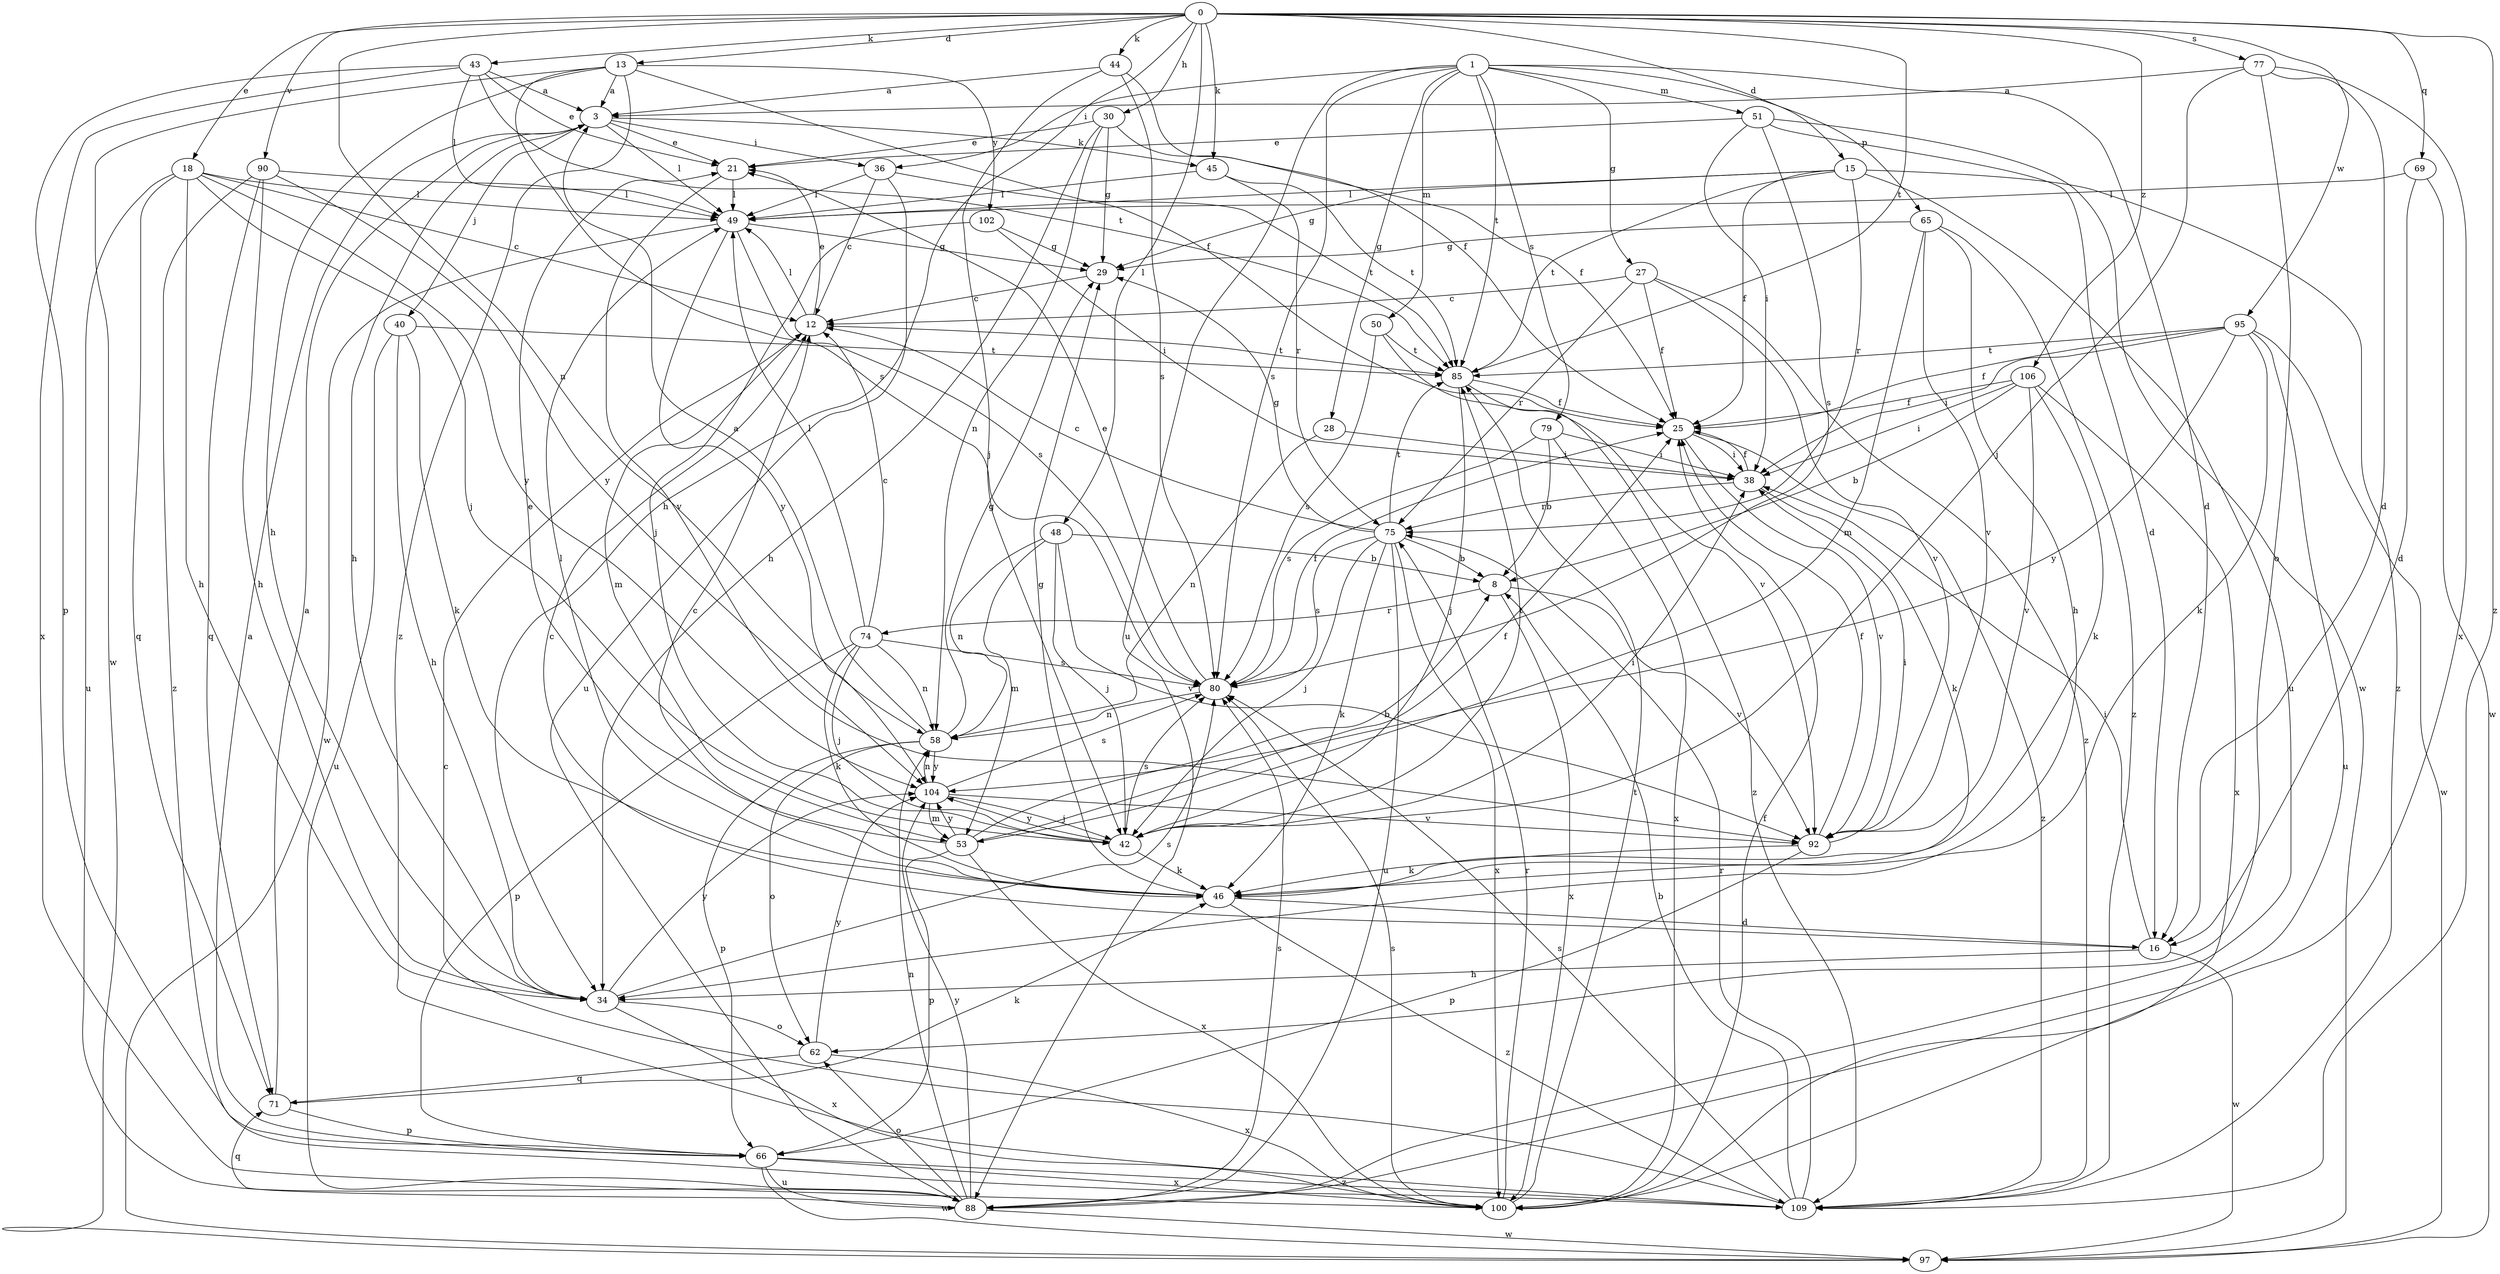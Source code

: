 strict digraph  {
0;
1;
3;
8;
12;
13;
15;
16;
18;
21;
25;
27;
28;
29;
30;
34;
36;
38;
40;
42;
43;
44;
45;
46;
48;
49;
50;
51;
53;
58;
62;
65;
66;
69;
71;
74;
75;
77;
79;
80;
85;
88;
90;
92;
95;
97;
100;
102;
104;
106;
109;
0 -> 13  [label=d];
0 -> 15  [label=d];
0 -> 18  [label=e];
0 -> 30  [label=h];
0 -> 34  [label=h];
0 -> 43  [label=k];
0 -> 44  [label=k];
0 -> 45  [label=k];
0 -> 48  [label=l];
0 -> 58  [label=n];
0 -> 69  [label=q];
0 -> 77  [label=s];
0 -> 85  [label=t];
0 -> 90  [label=v];
0 -> 95  [label=w];
0 -> 106  [label=z];
0 -> 109  [label=z];
1 -> 16  [label=d];
1 -> 27  [label=g];
1 -> 28  [label=g];
1 -> 36  [label=i];
1 -> 50  [label=m];
1 -> 51  [label=m];
1 -> 65  [label=p];
1 -> 79  [label=s];
1 -> 80  [label=s];
1 -> 85  [label=t];
1 -> 88  [label=u];
3 -> 21  [label=e];
3 -> 34  [label=h];
3 -> 36  [label=i];
3 -> 40  [label=j];
3 -> 45  [label=k];
3 -> 49  [label=l];
8 -> 74  [label=r];
8 -> 92  [label=v];
8 -> 100  [label=x];
12 -> 21  [label=e];
12 -> 49  [label=l];
12 -> 53  [label=m];
12 -> 85  [label=t];
13 -> 3  [label=a];
13 -> 25  [label=f];
13 -> 34  [label=h];
13 -> 80  [label=s];
13 -> 97  [label=w];
13 -> 102  [label=y];
13 -> 109  [label=z];
15 -> 25  [label=f];
15 -> 29  [label=g];
15 -> 49  [label=l];
15 -> 75  [label=r];
15 -> 85  [label=t];
15 -> 88  [label=u];
15 -> 109  [label=z];
16 -> 12  [label=c];
16 -> 34  [label=h];
16 -> 38  [label=i];
16 -> 97  [label=w];
18 -> 12  [label=c];
18 -> 34  [label=h];
18 -> 42  [label=j];
18 -> 49  [label=l];
18 -> 71  [label=q];
18 -> 88  [label=u];
18 -> 104  [label=y];
21 -> 49  [label=l];
21 -> 92  [label=v];
25 -> 38  [label=i];
25 -> 92  [label=v];
25 -> 109  [label=z];
27 -> 12  [label=c];
27 -> 25  [label=f];
27 -> 75  [label=r];
27 -> 92  [label=v];
27 -> 109  [label=z];
28 -> 38  [label=i];
28 -> 58  [label=n];
29 -> 12  [label=c];
30 -> 21  [label=e];
30 -> 25  [label=f];
30 -> 29  [label=g];
30 -> 34  [label=h];
30 -> 58  [label=n];
34 -> 62  [label=o];
34 -> 80  [label=s];
34 -> 100  [label=x];
34 -> 104  [label=y];
36 -> 12  [label=c];
36 -> 49  [label=l];
36 -> 85  [label=t];
36 -> 88  [label=u];
38 -> 25  [label=f];
38 -> 46  [label=k];
38 -> 75  [label=r];
40 -> 34  [label=h];
40 -> 46  [label=k];
40 -> 85  [label=t];
40 -> 88  [label=u];
42 -> 38  [label=i];
42 -> 46  [label=k];
42 -> 80  [label=s];
42 -> 85  [label=t];
42 -> 104  [label=y];
43 -> 3  [label=a];
43 -> 21  [label=e];
43 -> 49  [label=l];
43 -> 66  [label=p];
43 -> 85  [label=t];
43 -> 100  [label=x];
44 -> 3  [label=a];
44 -> 25  [label=f];
44 -> 42  [label=j];
44 -> 80  [label=s];
45 -> 49  [label=l];
45 -> 75  [label=r];
45 -> 85  [label=t];
46 -> 12  [label=c];
46 -> 16  [label=d];
46 -> 29  [label=g];
46 -> 49  [label=l];
46 -> 109  [label=z];
48 -> 8  [label=b];
48 -> 42  [label=j];
48 -> 53  [label=m];
48 -> 58  [label=n];
48 -> 92  [label=v];
49 -> 29  [label=g];
49 -> 80  [label=s];
49 -> 97  [label=w];
49 -> 104  [label=y];
50 -> 80  [label=s];
50 -> 85  [label=t];
50 -> 92  [label=v];
51 -> 16  [label=d];
51 -> 21  [label=e];
51 -> 38  [label=i];
51 -> 80  [label=s];
51 -> 97  [label=w];
53 -> 8  [label=b];
53 -> 21  [label=e];
53 -> 25  [label=f];
53 -> 66  [label=p];
53 -> 100  [label=x];
53 -> 104  [label=y];
58 -> 3  [label=a];
58 -> 29  [label=g];
58 -> 62  [label=o];
58 -> 66  [label=p];
58 -> 104  [label=y];
62 -> 71  [label=q];
62 -> 100  [label=x];
62 -> 104  [label=y];
65 -> 29  [label=g];
65 -> 34  [label=h];
65 -> 53  [label=m];
65 -> 92  [label=v];
65 -> 109  [label=z];
66 -> 3  [label=a];
66 -> 88  [label=u];
66 -> 97  [label=w];
66 -> 100  [label=x];
66 -> 109  [label=z];
69 -> 16  [label=d];
69 -> 49  [label=l];
69 -> 97  [label=w];
71 -> 3  [label=a];
71 -> 46  [label=k];
71 -> 66  [label=p];
74 -> 12  [label=c];
74 -> 42  [label=j];
74 -> 46  [label=k];
74 -> 49  [label=l];
74 -> 58  [label=n];
74 -> 66  [label=p];
74 -> 80  [label=s];
75 -> 8  [label=b];
75 -> 12  [label=c];
75 -> 29  [label=g];
75 -> 42  [label=j];
75 -> 46  [label=k];
75 -> 80  [label=s];
75 -> 85  [label=t];
75 -> 88  [label=u];
75 -> 100  [label=x];
77 -> 3  [label=a];
77 -> 16  [label=d];
77 -> 42  [label=j];
77 -> 62  [label=o];
77 -> 100  [label=x];
79 -> 8  [label=b];
79 -> 38  [label=i];
79 -> 80  [label=s];
79 -> 100  [label=x];
80 -> 21  [label=e];
80 -> 25  [label=f];
80 -> 58  [label=n];
85 -> 25  [label=f];
85 -> 42  [label=j];
85 -> 109  [label=z];
88 -> 58  [label=n];
88 -> 62  [label=o];
88 -> 71  [label=q];
88 -> 80  [label=s];
88 -> 97  [label=w];
88 -> 104  [label=y];
90 -> 34  [label=h];
90 -> 49  [label=l];
90 -> 71  [label=q];
90 -> 104  [label=y];
90 -> 109  [label=z];
92 -> 25  [label=f];
92 -> 38  [label=i];
92 -> 46  [label=k];
92 -> 66  [label=p];
95 -> 25  [label=f];
95 -> 38  [label=i];
95 -> 46  [label=k];
95 -> 85  [label=t];
95 -> 88  [label=u];
95 -> 97  [label=w];
95 -> 104  [label=y];
100 -> 25  [label=f];
100 -> 75  [label=r];
100 -> 80  [label=s];
100 -> 85  [label=t];
102 -> 29  [label=g];
102 -> 38  [label=i];
102 -> 42  [label=j];
104 -> 42  [label=j];
104 -> 53  [label=m];
104 -> 58  [label=n];
104 -> 80  [label=s];
104 -> 92  [label=v];
106 -> 8  [label=b];
106 -> 25  [label=f];
106 -> 38  [label=i];
106 -> 46  [label=k];
106 -> 92  [label=v];
106 -> 100  [label=x];
109 -> 8  [label=b];
109 -> 12  [label=c];
109 -> 75  [label=r];
109 -> 80  [label=s];
}
